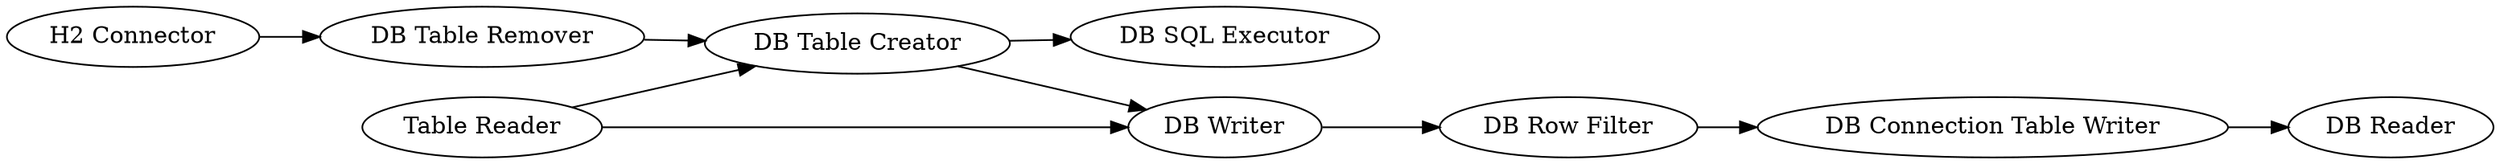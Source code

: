 digraph {
	1 [label="Table Reader"]
	2 [label="H2 Connector"]
	3 [label="DB Table Remover"]
	5 [label="DB Table Creator"]
	6 [label="DB Writer"]
	10 [label="DB Row Filter"]
	11 [label="DB Connection Table Writer"]
	12 [label="DB Reader"]
	13 [label="DB SQL Executor"]
	1 -> 5
	1 -> 6
	2 -> 3
	3 -> 5
	5 -> 6
	5 -> 13
	6 -> 10
	10 -> 11
	11 -> 12
	rankdir=LR
}
